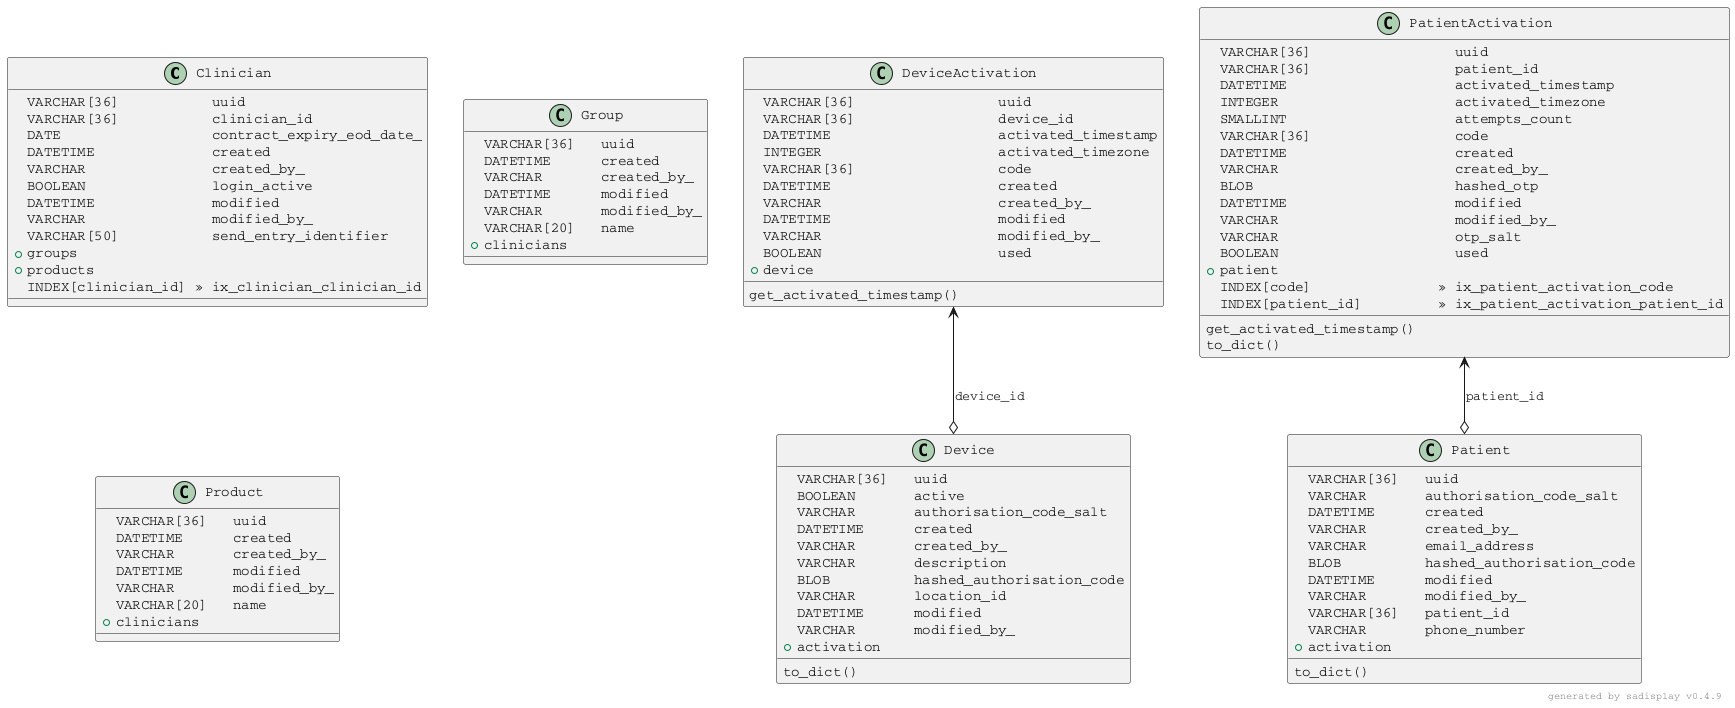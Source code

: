 @startuml

skinparam defaultFontName Courier

Class Clinician {
    VARCHAR[36]         ★ uuid                     
    VARCHAR[36]         ⚪ clinician_id             
    DATE                ⚪ contract_expiry_eod_date_
    DATETIME            ⚪ created                  
    VARCHAR             ⚪ created_by_              
    BOOLEAN             ⚪ login_active             
    DATETIME            ⚪ modified                 
    VARCHAR             ⚪ modified_by_             
    VARCHAR[50]         ⚪ send_entry_identifier    
    +                   groups                     
    +                   products                   
    INDEX[clinician_id] » ix_clinician_clinician_id
}

Class Device {
    VARCHAR[36] ★ uuid                     
    BOOLEAN     ⚪ active                   
    VARCHAR     ⚪ authorisation_code_salt  
    DATETIME    ⚪ created                  
    VARCHAR     ⚪ created_by_              
    VARCHAR     ⚪ description              
    BLOB        ⚪ hashed_authorisation_code
    VARCHAR     ⚪ location_id              
    DATETIME    ⚪ modified                 
    VARCHAR     ⚪ modified_by_             
    +           activation                 
    to_dict()                              
}

Class DeviceActivation {
    VARCHAR[36]               ★ uuid               
    VARCHAR[36]               ☆ device_id          
    DATETIME                  ⚪ activated_timestamp
    INTEGER                   ⚪ activated_timezone 
    VARCHAR[36]               ⚪ code               
    DATETIME                  ⚪ created            
    VARCHAR                   ⚪ created_by_        
    DATETIME                  ⚪ modified           
    VARCHAR                   ⚪ modified_by_       
    BOOLEAN                   ⚪ used               
    +                         device               
    get_activated_timestamp()                      
}

Class Group {
    VARCHAR[36] ★ uuid        
    DATETIME    ⚪ created     
    VARCHAR     ⚪ created_by_ 
    DATETIME    ⚪ modified    
    VARCHAR     ⚪ modified_by_
    VARCHAR[20] ⚪ name        
    +           clinicians    
}

Class Patient {
    VARCHAR[36] ★ uuid                     
    VARCHAR     ⚪ authorisation_code_salt  
    DATETIME    ⚪ created                  
    VARCHAR     ⚪ created_by_              
    VARCHAR     ⚪ email_address            
    BLOB        ⚪ hashed_authorisation_code
    DATETIME    ⚪ modified                 
    VARCHAR     ⚪ modified_by_             
    VARCHAR[36] ⚪ patient_id               
    VARCHAR     ⚪ phone_number             
    +           activation                 
    to_dict()                              
}

Class PatientActivation {
    VARCHAR[36]               ★ uuid                            
    VARCHAR[36]               ☆ patient_id                      
    DATETIME                  ⚪ activated_timestamp             
    INTEGER                   ⚪ activated_timezone              
    SMALLINT                  ⚪ attempts_count                  
    VARCHAR[36]               ⚪ code                            
    DATETIME                  ⚪ created                         
    VARCHAR                   ⚪ created_by_                     
    BLOB                      ⚪ hashed_otp                      
    DATETIME                  ⚪ modified                        
    VARCHAR                   ⚪ modified_by_                    
    VARCHAR                   ⚪ otp_salt                        
    BOOLEAN                   ⚪ used                            
    +                         patient                           
    get_activated_timestamp()                                   
    to_dict()                                                   
    INDEX[code]               » ix_patient_activation_code      
    INDEX[patient_id]         » ix_patient_activation_patient_id
}

Class Product {
    VARCHAR[36] ★ uuid        
    DATETIME    ⚪ created     
    VARCHAR     ⚪ created_by_ 
    DATETIME    ⚪ modified    
    VARCHAR     ⚪ modified_by_
    VARCHAR[20] ⚪ name        
    +           clinicians    
}

DeviceActivation <--o Device: device_id

PatientActivation <--o Patient: patient_id

right footer generated by sadisplay v0.4.9

@enduml
